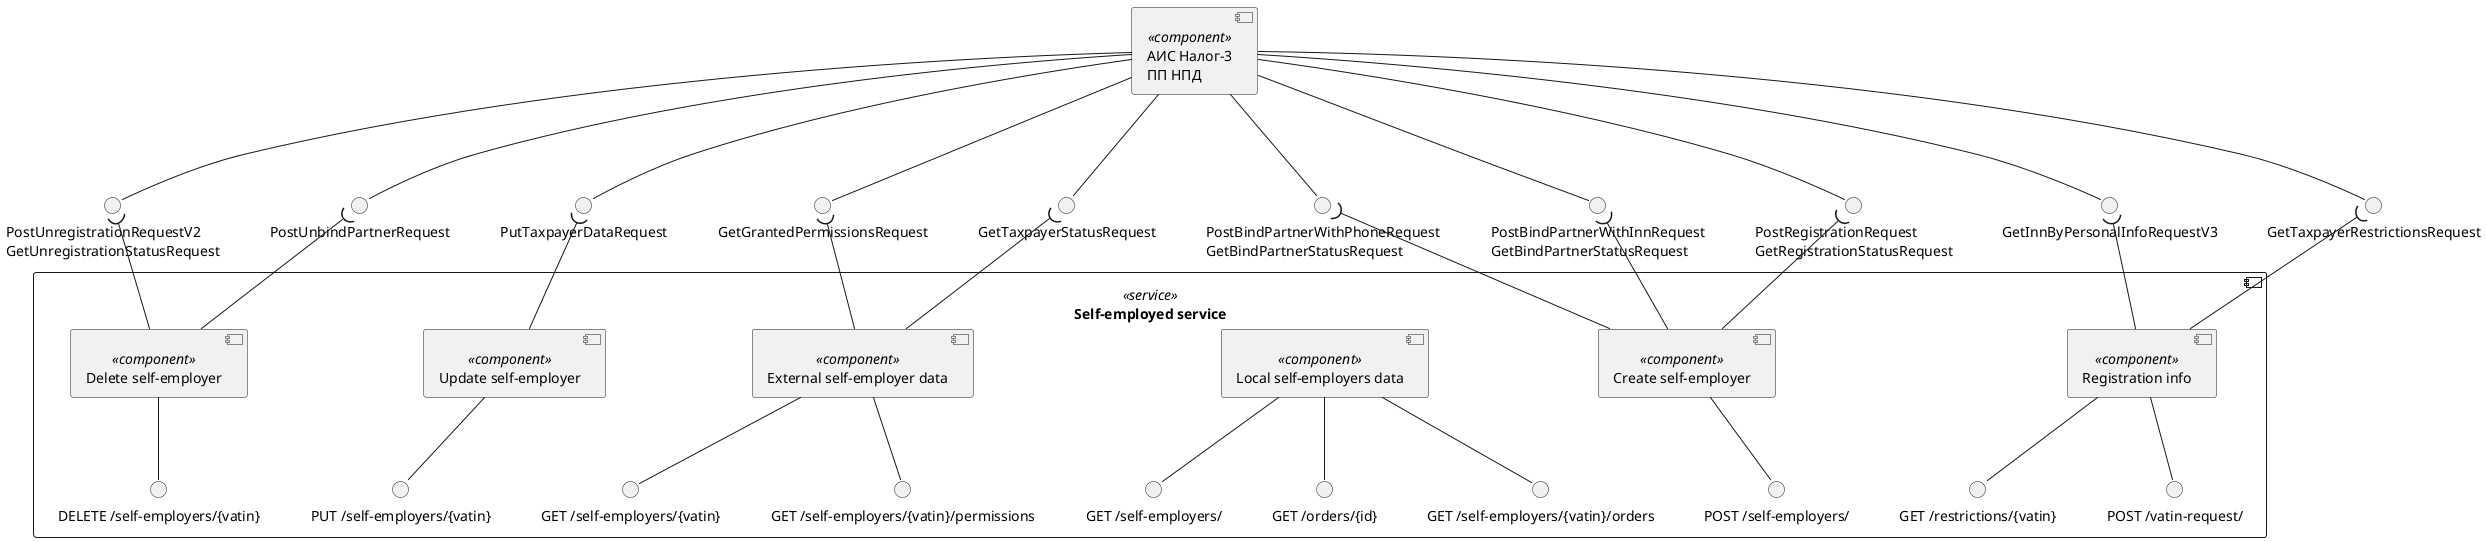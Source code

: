 @startuml self-employer-components

component "АИС Налог-3\nПП НПД" as Tax3 <<component>>
interface "GetTaxpayerRestrictionsRequest" as getTaxpayerRestrictions
interface "PostRegistrationRequest\nGetRegistrationStatusRequest" as postTaxpayerRegistration
interface "GetTaxpayerStatusRequest" as getTaxpayerStatus
interface "PutTaxpayerDataRequest" as putTaxpayerData
interface "GetGrantedPermissionsRequest" as getGrantedPermission
interface "GetInnByPersonalInfoRequestV3" as getInnByPersonalInfo
interface "PostBindPartnerWithInnRequest\nGetBindPartnerStatusRequest" as postPartnerBindInn
interface "PostBindPartnerWithPhoneRequest\nGetBindPartnerStatusRequest" as postPartnerBindPhone
interface "PostUnbindPartnerRequest" as postPartnerUnbind
interface "PostUnregistrationRequestV2\nGetUnregistrationStatusRequest" as postTaxpayerUnregistration

Tax3 --() getTaxpayerRestrictions
Tax3 --() postTaxpayerRegistration
Tax3 --() getTaxpayerStatus
Tax3 --() putTaxpayerData
Tax3 --() postPartnerBindInn
Tax3 --() postPartnerBindPhone
Tax3 --() postTaxpayerUnregistration
Tax3 --() postPartnerUnbind
Tax3 --() getGrantedPermission
Tax3 --() getInnByPersonalInfo

component "Self-employed service" as SelfEmplService <<service>> {

component "Registration info" as RegInfo <<component>>
interface "GET /restrictions/{vatin}" as getRestrictions
interface "POST /vatin-request/" as postVatinRequest

RegInfo -up-( getTaxpayerRestrictions
RegInfo -up-( getInnByPersonalInfo

RegInfo --() getRestrictions
RegInfo --() postVatinRequest

component "Create self-employer" as CreateSelfEmpl <<component>>
interface "POST /self-employers/" as postSelfEmpls

CreateSelfEmpl --() postSelfEmpls

CreateSelfEmpl -up-( postTaxpayerRegistration
CreateSelfEmpl -up-( postPartnerBindInn
CreateSelfEmpl -up-( postPartnerBindPhone

component "Local self-employers data" as Local <<component>>
interface "GET /self-employers/" as getSelfEmpls
interface "GET /self-employers/{vatin}" as getSelfEmplsId
interface "GET /orders/{id}" as getOrdersId
interface "GET /self-employers/{vatin}/orders" as getSelfEmplsIdOrders
interface "GET /self-employers/{vatin}/permissions" as getSelfEmplsIdPermission

Local --() getSelfEmpls
Local --() getOrdersId
Local --() getSelfEmplsIdOrders


component "External self-employer data" as External <<component>>
External --() getSelfEmplsId
External --() getSelfEmplsIdPermission

External -up-( getTaxpayerStatus
External -up-( getGrantedPermission

Component "Update self-employer" as Update <<component>>
interface "PUT /self-employers/{vatin}" as putSelfEmplsId
Update --() putSelfEmplsId
Update -up-( putTaxpayerData


Component "Delete self-employer" as Delete <<component>>
interface "DELETE /self-employers/{vatin}" as delSelfEmplsId

Delete --() delSelfEmplsId
Delete -up-( postPartnerUnbind
Delete -up-( postTaxpayerUnregistration

}

@enduml



@startuml incomes-components

component "АИС Налог-3\nПП НПД" as Tax3 <<Component>>
interface "PostIncomeRequestV2" as PostIncome
interface "PostCancelReceiptRequestV2" as PostCancelReceipt
interface "GetIncomeRequestV2" as GetIncome
interface "GetIncomeForPeriodRequest" as GetIncomeForPeriod

Tax3 --() PostIncome
Tax3 --() PostCancelReceipt
Tax3 --() GetIncome
Tax3 --() GetIncomeForPeriod

component "Self-employed service" as SelfEmplService <<Component>>
interface "GET /self-employers/{id}/incomes" as getIncomes
interface "POST /self-employers/{id}/incomes" as postIncome
interface "GET /self-employers/{id}/incomes/{income-id}" as getIncomesId
interface "DELETE /self-employers/{id}/incomes/{income-id}" as delIncomesId
interface "GET /self-employers/{id}/incomes/statistics" as getIncomesStatistics

SelfEmplService --() getIncomes
SelfEmplService --() postIncome
SelfEmplService --() getIncomesId
SelfEmplService --() delIncomesId
SelfEmplService --() getIncomesStatistics

SelfEmplService -up-( PostIncome
SelfEmplService -up-( PostCancelReceipt
SelfEmplService -up-( GetIncome
SelfEmplService -up-( GetIncomeForPeriod

@enduml



@startuml account-components

component "АИС Налог-3\nПП НПД" as Tax3 <<Component>>
interface "GetTaxpayerAccountStatusRequest" as GetAccountStatus
interface "GetAccrualsAndDebtsRequest" as GetAccrualsAndDebts
interface "GetPaymentDocumentsRequest" as GetPaymentDocuments

Tax3 --() GetAccountStatus
Tax3 --() GetAccrualsAndDebts
Tax3 --() GetPaymentDocuments

component "Self-employed service" as SelfEmplService <<Component>>
interface "GET /self-employers/{id}/account" as getAccount
interface "GET /self-employers/{id}/accruals" as getAccrualsAndDebts
interface "GET /self-employers/{id}/payment-documents" as getPaymentDocuments

SelfEmplService --() getAccount
SelfEmplService --() getAccrualsAndDebts
SelfEmplService --() getPaymentDocuments

SelfEmplService -up-( GetAccountStatus
SelfEmplService -up-( GetAccrualsAndDebts
SelfEmplService -up-( GetPaymentDocuments

@enduml



@startuml references-components

component "АИС Налог-3\nПП НПД" as Tax3 <<Component>>
interface "GetRegistrationReferenceRequestV2" as GetRegistrationReference
interface "GetIncomeReferenceRequestV2" as GetIncomeReference

Tax3 --() GetRegistrationReference
Tax3 --() GetIncomeReference

component "Self-employed service" as SelfEmplService <<Component>>
interface "GET /self-employers/{id}/references/{type}" as getReference

SelfEmplService --() getReference

SelfEmplService -up-( GetRegistrationReference
SelfEmplService -up-( GetIncomeReference

@enduml



@startuml notifications-components

component "АИС Налог-3\nПП НПД" as Tax3 <<Component>>
interface "GetNotificationsRequest" as GetNotifications
interface "PostNotificationsAckRequest" as PostNotificationsAck
interface "PostNotificationsArchRequest" as PostNotificationsArch
interface "PostNotificationsAckAllRequest" as PostNotificationsAckAll
interface "PostNotificationsArchAllRequest" as PostNotificationsArchAllRequest
interface "GetNotificationsCountRequest" as GetNotificationsCount
interface "PostNotificationsDeliveredRequest" as PostNotificationsDeliveredRequest

Tax3 --() GetNotifications
Tax3 --() PostNotificationsAck
Tax3 --() PostNotificationsArch
Tax3 --() PostNotificationsAckAll
Tax3 --() PostNotificationsArchAllRequest
Tax3 --() GetNotificationsCount
Tax3 --() PostNotificationsDeliveredRequest

component "Self-employed service" as SelfEmplService <<Component>>
interface "GET  /self-employers/{id}/notifications" as getNotifications
interface "GET  /self-employers/{id}/notifications/count" as getNotificationsCount
interface "POST /self-employers/{id}/notifications" as postNotifications
interface "PUT  /self-employers/{id}/notifications/{notif-id}" as putNotificationId

SelfEmplService --() getNotifications
SelfEmplService --() getNotificationsCount
SelfEmplService --() postNotifications
SelfEmplService --() putNotificationId

SelfEmplService -up-( GetNotifications
SelfEmplService -up-( PostNotificationsAck
SelfEmplService -up-( PostNotificationsArch
SelfEmplService -up-( PostNotificationsAckAll
SelfEmplService -up-( PostNotificationsArchAllRequest
SelfEmplService -up-( GetNotificationsCount
SelfEmplService -up-( PostNotificationsDeliveredRequest

@enduml



@startuml reference-data-components

component "АИС Налог-3\nПП НПД" as Tax3 <<Component>>

interface "GetRegionsListRequest" as GetRegionsList
interface "GetActivitiesListRequestV2" as GetActivitiesList
interface "GetRejectionReasonsListRequest" as GetRejectionReasonsList
interface "GetTaxpayerUnregistrationReasonsListRequest" as GetTaxpayerUnregistrationReasonsList
interface "GetCancelIncomeReasonsListRequest" as GetCancelIncomeReasonsList

Tax3 --() GetRegionsList
Tax3 --() GetActivitiesList
Tax3 --() GetRejectionReasonsList
Tax3 --() GetCancelIncomeReasonsList
Tax3 --() GetTaxpayerUnregistrationReasonsList

component "Self-employed service" as SelfEmplService <<Component>>
interface "GET /reference-data/{type}" as getDictionary

SelfEmplService --() getDictionary

SelfEmplService -up-( GetRegionsList
SelfEmplService -up-( GetActivitiesList
SelfEmplService -up-( GetRejectionReasonsList
SelfEmplService -up-( GetCancelIncomeReasonsList
SelfEmplService -up-( GetTaxpayerUnregistrationReasonsList

@enduml